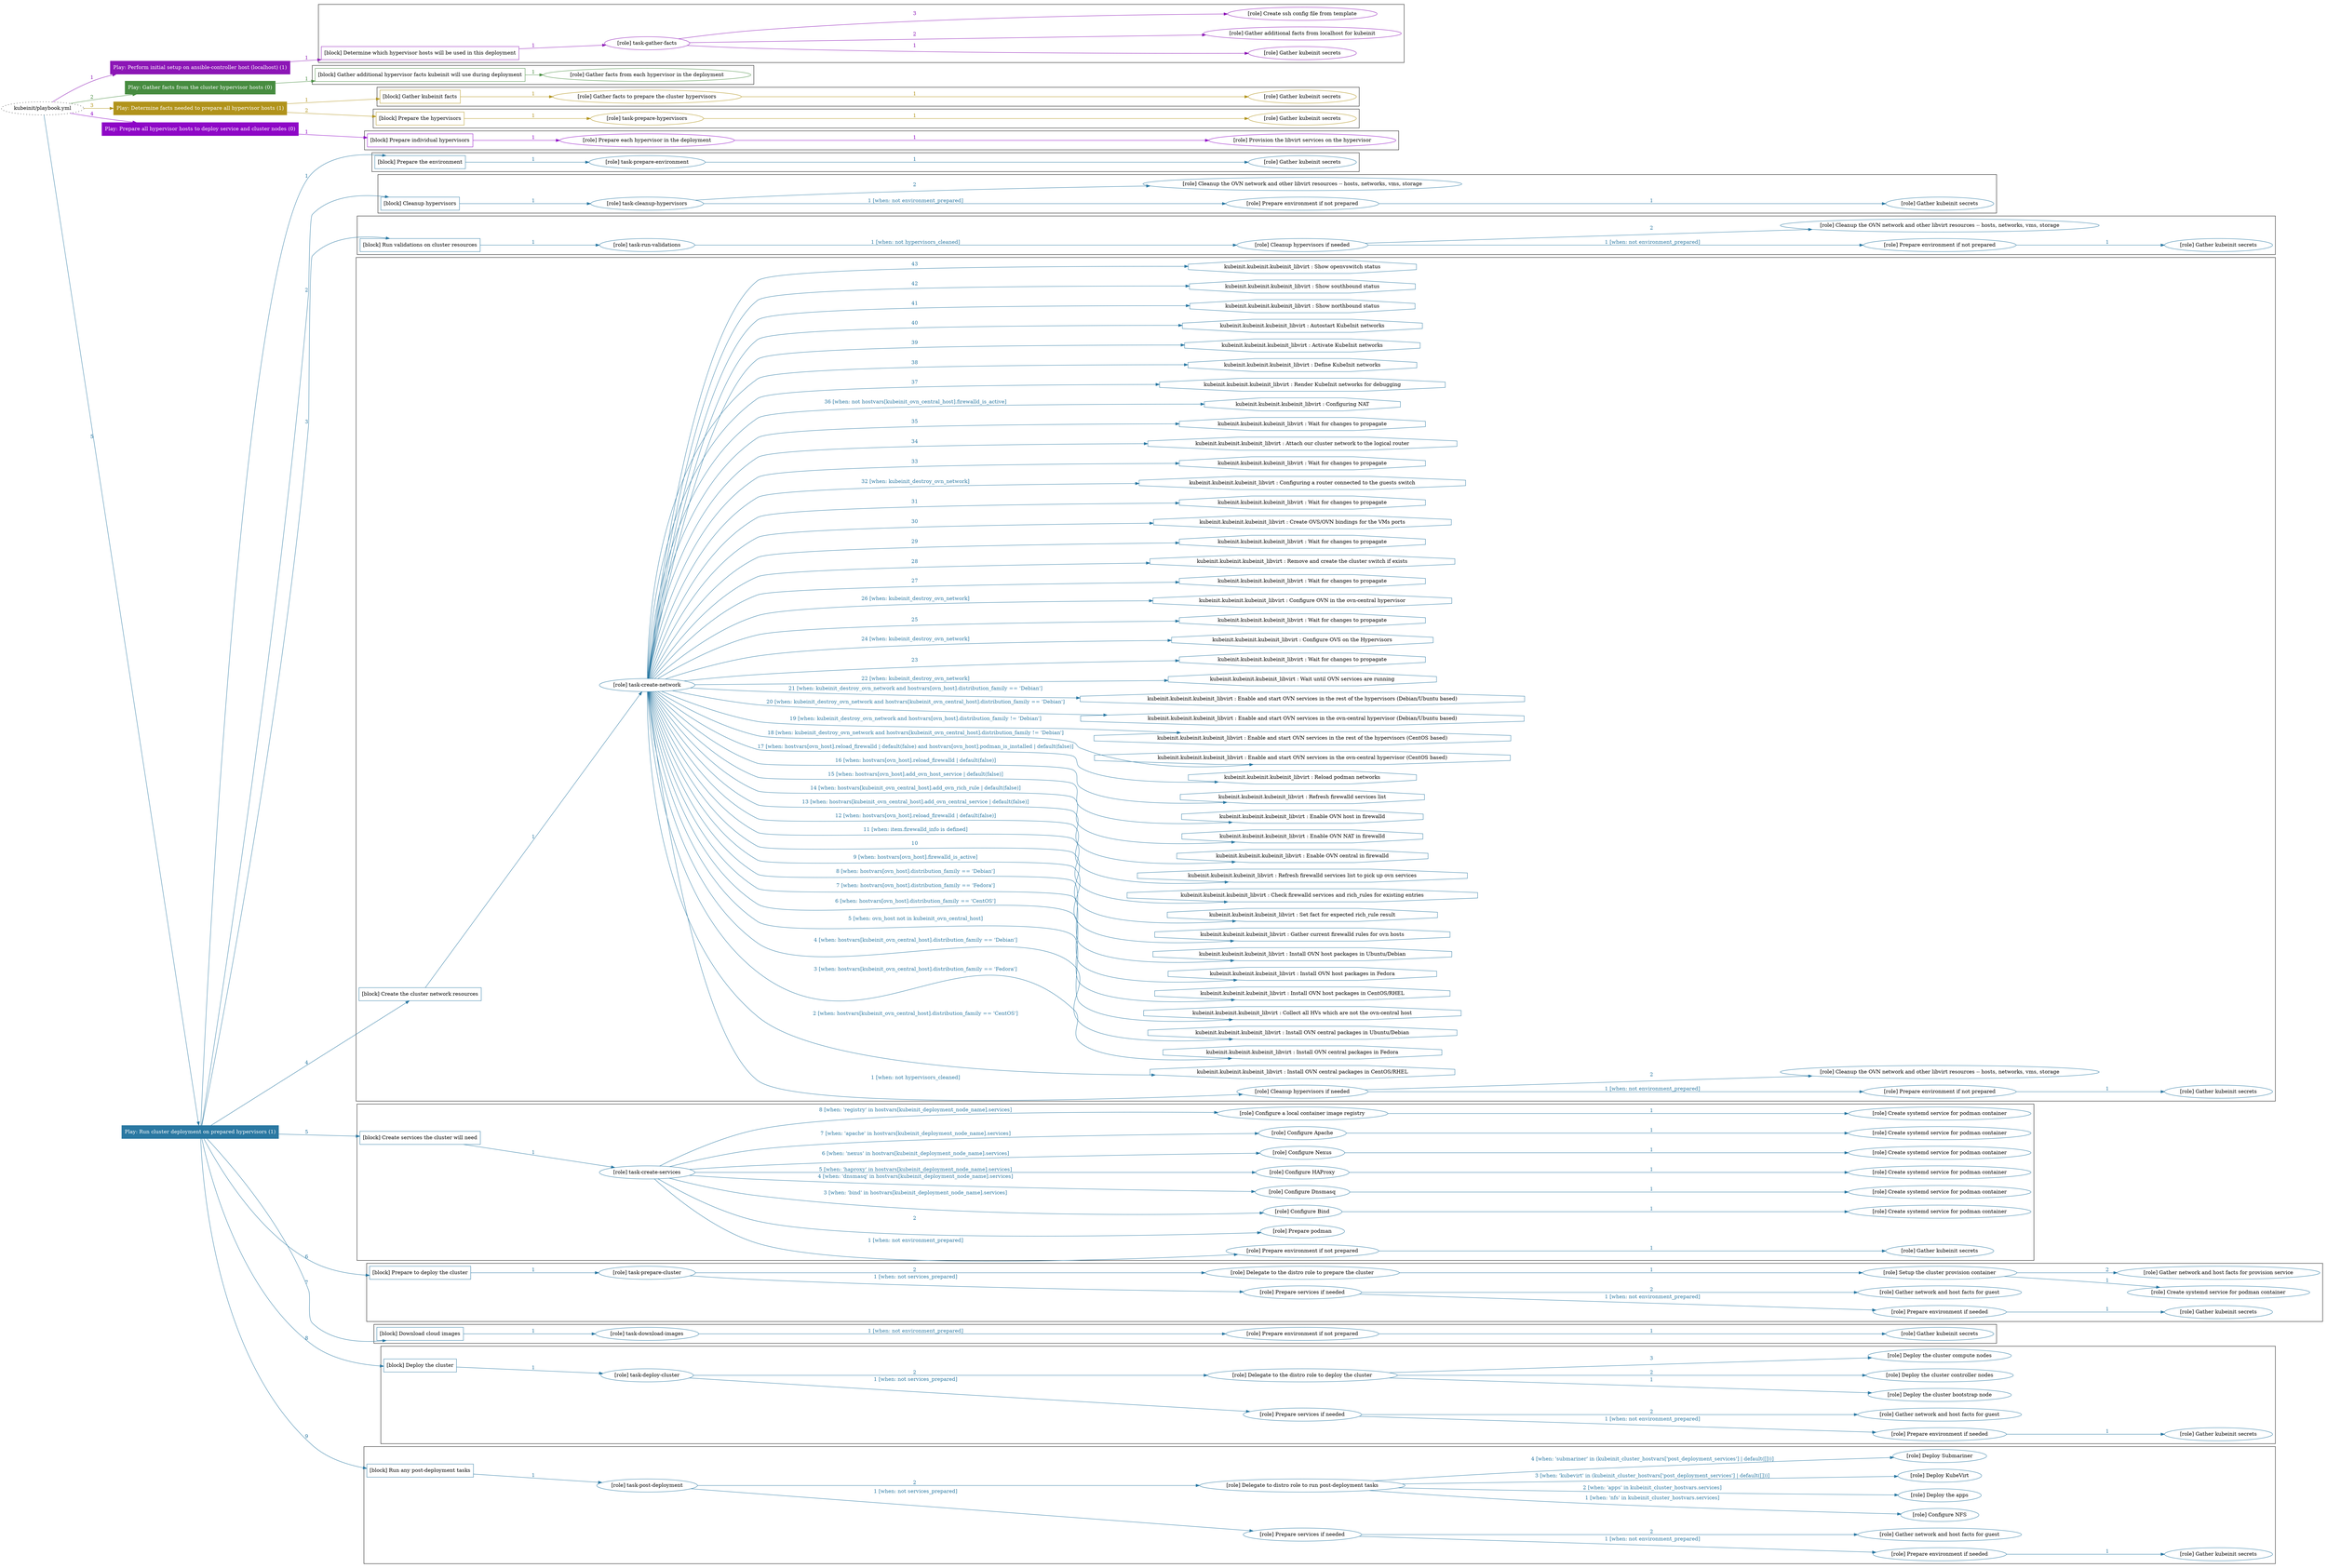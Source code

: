 digraph {
	graph [concentrate=true ordering=in rankdir=LR ratio=fill]
	edge [esep=5 sep=10]
	"kubeinit/playbook.yml" [URL="/home/runner/work/kubeinit/kubeinit/kubeinit/playbook.yml" id=playbook_bdbb6bb0 style=dotted]
	"kubeinit/playbook.yml" -> play_d1b5501d [label="1 " color="#8c16b6" fontcolor="#8c16b6" id=edge_a14fb796 labeltooltip="1 " tooltip="1 "]
	subgraph "Play: Perform initial setup on ansible-controller host (localhost) (1)" {
		play_d1b5501d [label="Play: Perform initial setup on ansible-controller host (localhost) (1)" URL="/home/runner/work/kubeinit/kubeinit/kubeinit/playbook.yml" color="#8c16b6" fontcolor="#ffffff" id=play_d1b5501d shape=box style=filled tooltip=localhost]
		play_d1b5501d -> block_55e3d047 [label=1 color="#8c16b6" fontcolor="#8c16b6" id=edge_7c1fdcc5 labeltooltip=1 tooltip=1]
		subgraph cluster_block_55e3d047 {
			block_55e3d047 [label="[block] Determine which hypervisor hosts will be used in this deployment" URL="/home/runner/work/kubeinit/kubeinit/kubeinit/playbook.yml" color="#8c16b6" id=block_55e3d047 labeltooltip="Determine which hypervisor hosts will be used in this deployment" shape=box tooltip="Determine which hypervisor hosts will be used in this deployment"]
			block_55e3d047 -> role_85989bb7 [label="1 " color="#8c16b6" fontcolor="#8c16b6" id=edge_71442390 labeltooltip="1 " tooltip="1 "]
			subgraph "task-gather-facts" {
				role_85989bb7 [label="[role] task-gather-facts" URL="/home/runner/work/kubeinit/kubeinit/kubeinit/playbook.yml" color="#8c16b6" id=role_85989bb7 tooltip="task-gather-facts"]
				role_85989bb7 -> role_4407a84b [label="1 " color="#8c16b6" fontcolor="#8c16b6" id=edge_fc6f6bea labeltooltip="1 " tooltip="1 "]
				subgraph "Gather kubeinit secrets" {
					role_4407a84b [label="[role] Gather kubeinit secrets" URL="/home/runner/.ansible/collections/ansible_collections/kubeinit/kubeinit/roles/kubeinit_prepare/tasks/build_hypervisors_group.yml" color="#8c16b6" id=role_4407a84b tooltip="Gather kubeinit secrets"]
				}
				role_85989bb7 -> role_ca8f3c97 [label="2 " color="#8c16b6" fontcolor="#8c16b6" id=edge_e1201a77 labeltooltip="2 " tooltip="2 "]
				subgraph "Gather additional facts from localhost for kubeinit" {
					role_ca8f3c97 [label="[role] Gather additional facts from localhost for kubeinit" URL="/home/runner/.ansible/collections/ansible_collections/kubeinit/kubeinit/roles/kubeinit_prepare/tasks/build_hypervisors_group.yml" color="#8c16b6" id=role_ca8f3c97 tooltip="Gather additional facts from localhost for kubeinit"]
				}
				role_85989bb7 -> role_730a1db8 [label="3 " color="#8c16b6" fontcolor="#8c16b6" id=edge_09a251f0 labeltooltip="3 " tooltip="3 "]
				subgraph "Create ssh config file from template" {
					role_730a1db8 [label="[role] Create ssh config file from template" URL="/home/runner/.ansible/collections/ansible_collections/kubeinit/kubeinit/roles/kubeinit_prepare/tasks/build_hypervisors_group.yml" color="#8c16b6" id=role_730a1db8 tooltip="Create ssh config file from template"]
				}
			}
		}
	}
	"kubeinit/playbook.yml" -> play_c9e49641 [label="2 " color="#478c40" fontcolor="#478c40" id=edge_d884e406 labeltooltip="2 " tooltip="2 "]
	subgraph "Play: Gather facts from the cluster hypervisor hosts (0)" {
		play_c9e49641 [label="Play: Gather facts from the cluster hypervisor hosts (0)" URL="/home/runner/work/kubeinit/kubeinit/kubeinit/playbook.yml" color="#478c40" fontcolor="#ffffff" id=play_c9e49641 shape=box style=filled tooltip="Play: Gather facts from the cluster hypervisor hosts (0)"]
		play_c9e49641 -> block_54b83f36 [label=1 color="#478c40" fontcolor="#478c40" id=edge_441e40b8 labeltooltip=1 tooltip=1]
		subgraph cluster_block_54b83f36 {
			block_54b83f36 [label="[block] Gather additional hypervisor facts kubeinit will use during deployment" URL="/home/runner/work/kubeinit/kubeinit/kubeinit/playbook.yml" color="#478c40" id=block_54b83f36 labeltooltip="Gather additional hypervisor facts kubeinit will use during deployment" shape=box tooltip="Gather additional hypervisor facts kubeinit will use during deployment"]
			block_54b83f36 -> role_91b1b854 [label="1 " color="#478c40" fontcolor="#478c40" id=edge_394c0793 labeltooltip="1 " tooltip="1 "]
			subgraph "Gather facts from each hypervisor in the deployment" {
				role_91b1b854 [label="[role] Gather facts from each hypervisor in the deployment" URL="/home/runner/work/kubeinit/kubeinit/kubeinit/playbook.yml" color="#478c40" id=role_91b1b854 tooltip="Gather facts from each hypervisor in the deployment"]
			}
		}
	}
	"kubeinit/playbook.yml" -> play_130466ec [label="3 " color="#b1931b" fontcolor="#b1931b" id=edge_00bad1a4 labeltooltip="3 " tooltip="3 "]
	subgraph "Play: Determine facts needed to prepare all hypervisor hosts (1)" {
		play_130466ec [label="Play: Determine facts needed to prepare all hypervisor hosts (1)" URL="/home/runner/work/kubeinit/kubeinit/kubeinit/playbook.yml" color="#b1931b" fontcolor="#ffffff" id=play_130466ec shape=box style=filled tooltip=localhost]
		play_130466ec -> block_cbf8980c [label=1 color="#b1931b" fontcolor="#b1931b" id=edge_7fcaf97e labeltooltip=1 tooltip=1]
		subgraph cluster_block_cbf8980c {
			block_cbf8980c [label="[block] Gather kubeinit facts" URL="/home/runner/work/kubeinit/kubeinit/kubeinit/playbook.yml" color="#b1931b" id=block_cbf8980c labeltooltip="Gather kubeinit facts" shape=box tooltip="Gather kubeinit facts"]
			block_cbf8980c -> role_b8c06586 [label="1 " color="#b1931b" fontcolor="#b1931b" id=edge_8567c8eb labeltooltip="1 " tooltip="1 "]
			subgraph "Gather facts to prepare the cluster hypervisors" {
				role_b8c06586 [label="[role] Gather facts to prepare the cluster hypervisors" URL="/home/runner/work/kubeinit/kubeinit/kubeinit/playbook.yml" color="#b1931b" id=role_b8c06586 tooltip="Gather facts to prepare the cluster hypervisors"]
				role_b8c06586 -> role_ea736176 [label="1 " color="#b1931b" fontcolor="#b1931b" id=edge_30eaef63 labeltooltip="1 " tooltip="1 "]
				subgraph "Gather kubeinit secrets" {
					role_ea736176 [label="[role] Gather kubeinit secrets" URL="/home/runner/.ansible/collections/ansible_collections/kubeinit/kubeinit/roles/kubeinit_prepare/tasks/gather_kubeinit_facts.yml" color="#b1931b" id=role_ea736176 tooltip="Gather kubeinit secrets"]
				}
			}
		}
		play_130466ec -> block_f8e4e9b2 [label=2 color="#b1931b" fontcolor="#b1931b" id=edge_945a9c1a labeltooltip=2 tooltip=2]
		subgraph cluster_block_f8e4e9b2 {
			block_f8e4e9b2 [label="[block] Prepare the hypervisors" URL="/home/runner/work/kubeinit/kubeinit/kubeinit/playbook.yml" color="#b1931b" id=block_f8e4e9b2 labeltooltip="Prepare the hypervisors" shape=box tooltip="Prepare the hypervisors"]
			block_f8e4e9b2 -> role_05e9385b [label="1 " color="#b1931b" fontcolor="#b1931b" id=edge_94901374 labeltooltip="1 " tooltip="1 "]
			subgraph "task-prepare-hypervisors" {
				role_05e9385b [label="[role] task-prepare-hypervisors" URL="/home/runner/work/kubeinit/kubeinit/kubeinit/playbook.yml" color="#b1931b" id=role_05e9385b tooltip="task-prepare-hypervisors"]
				role_05e9385b -> role_09ce6f9a [label="1 " color="#b1931b" fontcolor="#b1931b" id=edge_b621f9e1 labeltooltip="1 " tooltip="1 "]
				subgraph "Gather kubeinit secrets" {
					role_09ce6f9a [label="[role] Gather kubeinit secrets" URL="/home/runner/.ansible/collections/ansible_collections/kubeinit/kubeinit/roles/kubeinit_prepare/tasks/gather_kubeinit_facts.yml" color="#b1931b" id=role_09ce6f9a tooltip="Gather kubeinit secrets"]
				}
			}
		}
	}
	"kubeinit/playbook.yml" -> play_52b0805a [label="4 " color="#8e06c6" fontcolor="#8e06c6" id=edge_c73a9a4e labeltooltip="4 " tooltip="4 "]
	subgraph "Play: Prepare all hypervisor hosts to deploy service and cluster nodes (0)" {
		play_52b0805a [label="Play: Prepare all hypervisor hosts to deploy service and cluster nodes (0)" URL="/home/runner/work/kubeinit/kubeinit/kubeinit/playbook.yml" color="#8e06c6" fontcolor="#ffffff" id=play_52b0805a shape=box style=filled tooltip="Play: Prepare all hypervisor hosts to deploy service and cluster nodes (0)"]
		play_52b0805a -> block_7bbfb2dd [label=1 color="#8e06c6" fontcolor="#8e06c6" id=edge_bb950711 labeltooltip=1 tooltip=1]
		subgraph cluster_block_7bbfb2dd {
			block_7bbfb2dd [label="[block] Prepare individual hypervisors" URL="/home/runner/work/kubeinit/kubeinit/kubeinit/playbook.yml" color="#8e06c6" id=block_7bbfb2dd labeltooltip="Prepare individual hypervisors" shape=box tooltip="Prepare individual hypervisors"]
			block_7bbfb2dd -> role_068e3142 [label="1 " color="#8e06c6" fontcolor="#8e06c6" id=edge_e7540228 labeltooltip="1 " tooltip="1 "]
			subgraph "Prepare each hypervisor in the deployment" {
				role_068e3142 [label="[role] Prepare each hypervisor in the deployment" URL="/home/runner/work/kubeinit/kubeinit/kubeinit/playbook.yml" color="#8e06c6" id=role_068e3142 tooltip="Prepare each hypervisor in the deployment"]
				role_068e3142 -> role_7a1fc5ba [label="1 " color="#8e06c6" fontcolor="#8e06c6" id=edge_dd3be334 labeltooltip="1 " tooltip="1 "]
				subgraph "Provision the libvirt services on the hypervisor" {
					role_7a1fc5ba [label="[role] Provision the libvirt services on the hypervisor" URL="/home/runner/.ansible/collections/ansible_collections/kubeinit/kubeinit/roles/kubeinit_prepare/tasks/prepare_hypervisor.yml" color="#8e06c6" id=role_7a1fc5ba tooltip="Provision the libvirt services on the hypervisor"]
				}
			}
		}
	}
	"kubeinit/playbook.yml" -> play_4530d188 [label="5 " color="#2a78a2" fontcolor="#2a78a2" id=edge_5e6f4a32 labeltooltip="5 " tooltip="5 "]
	subgraph "Play: Run cluster deployment on prepared hypervisors (1)" {
		play_4530d188 [label="Play: Run cluster deployment on prepared hypervisors (1)" URL="/home/runner/work/kubeinit/kubeinit/kubeinit/playbook.yml" color="#2a78a2" fontcolor="#ffffff" id=play_4530d188 shape=box style=filled tooltip=localhost]
		play_4530d188 -> block_1d87852d [label=1 color="#2a78a2" fontcolor="#2a78a2" id=edge_d3f85ab9 labeltooltip=1 tooltip=1]
		subgraph cluster_block_1d87852d {
			block_1d87852d [label="[block] Prepare the environment" URL="/home/runner/work/kubeinit/kubeinit/kubeinit/playbook.yml" color="#2a78a2" id=block_1d87852d labeltooltip="Prepare the environment" shape=box tooltip="Prepare the environment"]
			block_1d87852d -> role_d7f1fa76 [label="1 " color="#2a78a2" fontcolor="#2a78a2" id=edge_1fa67b13 labeltooltip="1 " tooltip="1 "]
			subgraph "task-prepare-environment" {
				role_d7f1fa76 [label="[role] task-prepare-environment" URL="/home/runner/work/kubeinit/kubeinit/kubeinit/playbook.yml" color="#2a78a2" id=role_d7f1fa76 tooltip="task-prepare-environment"]
				role_d7f1fa76 -> role_ba7df94c [label="1 " color="#2a78a2" fontcolor="#2a78a2" id=edge_596b0ff5 labeltooltip="1 " tooltip="1 "]
				subgraph "Gather kubeinit secrets" {
					role_ba7df94c [label="[role] Gather kubeinit secrets" URL="/home/runner/.ansible/collections/ansible_collections/kubeinit/kubeinit/roles/kubeinit_prepare/tasks/gather_kubeinit_facts.yml" color="#2a78a2" id=role_ba7df94c tooltip="Gather kubeinit secrets"]
				}
			}
		}
		play_4530d188 -> block_c51871e3 [label=2 color="#2a78a2" fontcolor="#2a78a2" id=edge_beec193d labeltooltip=2 tooltip=2]
		subgraph cluster_block_c51871e3 {
			block_c51871e3 [label="[block] Cleanup hypervisors" URL="/home/runner/work/kubeinit/kubeinit/kubeinit/playbook.yml" color="#2a78a2" id=block_c51871e3 labeltooltip="Cleanup hypervisors" shape=box tooltip="Cleanup hypervisors"]
			block_c51871e3 -> role_d3fa8317 [label="1 " color="#2a78a2" fontcolor="#2a78a2" id=edge_3418602a labeltooltip="1 " tooltip="1 "]
			subgraph "task-cleanup-hypervisors" {
				role_d3fa8317 [label="[role] task-cleanup-hypervisors" URL="/home/runner/work/kubeinit/kubeinit/kubeinit/playbook.yml" color="#2a78a2" id=role_d3fa8317 tooltip="task-cleanup-hypervisors"]
				role_d3fa8317 -> role_6e355a84 [label="1 [when: not environment_prepared]" color="#2a78a2" fontcolor="#2a78a2" id=edge_c0f0e614 labeltooltip="1 [when: not environment_prepared]" tooltip="1 [when: not environment_prepared]"]
				subgraph "Prepare environment if not prepared" {
					role_6e355a84 [label="[role] Prepare environment if not prepared" URL="/home/runner/.ansible/collections/ansible_collections/kubeinit/kubeinit/roles/kubeinit_prepare/tasks/cleanup_hypervisors.yml" color="#2a78a2" id=role_6e355a84 tooltip="Prepare environment if not prepared"]
					role_6e355a84 -> role_307dd9bf [label="1 " color="#2a78a2" fontcolor="#2a78a2" id=edge_1c614a25 labeltooltip="1 " tooltip="1 "]
					subgraph "Gather kubeinit secrets" {
						role_307dd9bf [label="[role] Gather kubeinit secrets" URL="/home/runner/.ansible/collections/ansible_collections/kubeinit/kubeinit/roles/kubeinit_prepare/tasks/gather_kubeinit_facts.yml" color="#2a78a2" id=role_307dd9bf tooltip="Gather kubeinit secrets"]
					}
				}
				role_d3fa8317 -> role_639432e4 [label="2 " color="#2a78a2" fontcolor="#2a78a2" id=edge_5577f069 labeltooltip="2 " tooltip="2 "]
				subgraph "Cleanup the OVN network and other libvirt resources -- hosts, networks, vms, storage" {
					role_639432e4 [label="[role] Cleanup the OVN network and other libvirt resources -- hosts, networks, vms, storage" URL="/home/runner/.ansible/collections/ansible_collections/kubeinit/kubeinit/roles/kubeinit_prepare/tasks/cleanup_hypervisors.yml" color="#2a78a2" id=role_639432e4 tooltip="Cleanup the OVN network and other libvirt resources -- hosts, networks, vms, storage"]
				}
			}
		}
		play_4530d188 -> block_9ef6f759 [label=3 color="#2a78a2" fontcolor="#2a78a2" id=edge_6171bae1 labeltooltip=3 tooltip=3]
		subgraph cluster_block_9ef6f759 {
			block_9ef6f759 [label="[block] Run validations on cluster resources" URL="/home/runner/work/kubeinit/kubeinit/kubeinit/playbook.yml" color="#2a78a2" id=block_9ef6f759 labeltooltip="Run validations on cluster resources" shape=box tooltip="Run validations on cluster resources"]
			block_9ef6f759 -> role_9a5107f5 [label="1 " color="#2a78a2" fontcolor="#2a78a2" id=edge_66de23b4 labeltooltip="1 " tooltip="1 "]
			subgraph "task-run-validations" {
				role_9a5107f5 [label="[role] task-run-validations" URL="/home/runner/work/kubeinit/kubeinit/kubeinit/playbook.yml" color="#2a78a2" id=role_9a5107f5 tooltip="task-run-validations"]
				role_9a5107f5 -> role_a4d9211a [label="1 [when: not hypervisors_cleaned]" color="#2a78a2" fontcolor="#2a78a2" id=edge_f07a8e3c labeltooltip="1 [when: not hypervisors_cleaned]" tooltip="1 [when: not hypervisors_cleaned]"]
				subgraph "Cleanup hypervisors if needed" {
					role_a4d9211a [label="[role] Cleanup hypervisors if needed" URL="/home/runner/.ansible/collections/ansible_collections/kubeinit/kubeinit/roles/kubeinit_validations/tasks/main.yml" color="#2a78a2" id=role_a4d9211a tooltip="Cleanup hypervisors if needed"]
					role_a4d9211a -> role_4686ac0b [label="1 [when: not environment_prepared]" color="#2a78a2" fontcolor="#2a78a2" id=edge_a84080f9 labeltooltip="1 [when: not environment_prepared]" tooltip="1 [when: not environment_prepared]"]
					subgraph "Prepare environment if not prepared" {
						role_4686ac0b [label="[role] Prepare environment if not prepared" URL="/home/runner/.ansible/collections/ansible_collections/kubeinit/kubeinit/roles/kubeinit_prepare/tasks/cleanup_hypervisors.yml" color="#2a78a2" id=role_4686ac0b tooltip="Prepare environment if not prepared"]
						role_4686ac0b -> role_c608c2bb [label="1 " color="#2a78a2" fontcolor="#2a78a2" id=edge_d6d6d182 labeltooltip="1 " tooltip="1 "]
						subgraph "Gather kubeinit secrets" {
							role_c608c2bb [label="[role] Gather kubeinit secrets" URL="/home/runner/.ansible/collections/ansible_collections/kubeinit/kubeinit/roles/kubeinit_prepare/tasks/gather_kubeinit_facts.yml" color="#2a78a2" id=role_c608c2bb tooltip="Gather kubeinit secrets"]
						}
					}
					role_a4d9211a -> role_a80685b4 [label="2 " color="#2a78a2" fontcolor="#2a78a2" id=edge_9815fdba labeltooltip="2 " tooltip="2 "]
					subgraph "Cleanup the OVN network and other libvirt resources -- hosts, networks, vms, storage" {
						role_a80685b4 [label="[role] Cleanup the OVN network and other libvirt resources -- hosts, networks, vms, storage" URL="/home/runner/.ansible/collections/ansible_collections/kubeinit/kubeinit/roles/kubeinit_prepare/tasks/cleanup_hypervisors.yml" color="#2a78a2" id=role_a80685b4 tooltip="Cleanup the OVN network and other libvirt resources -- hosts, networks, vms, storage"]
					}
				}
			}
		}
		play_4530d188 -> block_f0213238 [label=4 color="#2a78a2" fontcolor="#2a78a2" id=edge_ba08bd9a labeltooltip=4 tooltip=4]
		subgraph cluster_block_f0213238 {
			block_f0213238 [label="[block] Create the cluster network resources" URL="/home/runner/work/kubeinit/kubeinit/kubeinit/playbook.yml" color="#2a78a2" id=block_f0213238 labeltooltip="Create the cluster network resources" shape=box tooltip="Create the cluster network resources"]
			block_f0213238 -> role_1a40c293 [label="1 " color="#2a78a2" fontcolor="#2a78a2" id=edge_312105ee labeltooltip="1 " tooltip="1 "]
			subgraph "task-create-network" {
				role_1a40c293 [label="[role] task-create-network" URL="/home/runner/work/kubeinit/kubeinit/kubeinit/playbook.yml" color="#2a78a2" id=role_1a40c293 tooltip="task-create-network"]
				role_1a40c293 -> role_50ce8a3f [label="1 [when: not hypervisors_cleaned]" color="#2a78a2" fontcolor="#2a78a2" id=edge_bec507a3 labeltooltip="1 [when: not hypervisors_cleaned]" tooltip="1 [when: not hypervisors_cleaned]"]
				subgraph "Cleanup hypervisors if needed" {
					role_50ce8a3f [label="[role] Cleanup hypervisors if needed" URL="/home/runner/.ansible/collections/ansible_collections/kubeinit/kubeinit/roles/kubeinit_libvirt/tasks/create_network.yml" color="#2a78a2" id=role_50ce8a3f tooltip="Cleanup hypervisors if needed"]
					role_50ce8a3f -> role_22aa56b6 [label="1 [when: not environment_prepared]" color="#2a78a2" fontcolor="#2a78a2" id=edge_d925b6ca labeltooltip="1 [when: not environment_prepared]" tooltip="1 [when: not environment_prepared]"]
					subgraph "Prepare environment if not prepared" {
						role_22aa56b6 [label="[role] Prepare environment if not prepared" URL="/home/runner/.ansible/collections/ansible_collections/kubeinit/kubeinit/roles/kubeinit_prepare/tasks/cleanup_hypervisors.yml" color="#2a78a2" id=role_22aa56b6 tooltip="Prepare environment if not prepared"]
						role_22aa56b6 -> role_e321e912 [label="1 " color="#2a78a2" fontcolor="#2a78a2" id=edge_7047aede labeltooltip="1 " tooltip="1 "]
						subgraph "Gather kubeinit secrets" {
							role_e321e912 [label="[role] Gather kubeinit secrets" URL="/home/runner/.ansible/collections/ansible_collections/kubeinit/kubeinit/roles/kubeinit_prepare/tasks/gather_kubeinit_facts.yml" color="#2a78a2" id=role_e321e912 tooltip="Gather kubeinit secrets"]
						}
					}
					role_50ce8a3f -> role_5cacfa66 [label="2 " color="#2a78a2" fontcolor="#2a78a2" id=edge_255402dd labeltooltip="2 " tooltip="2 "]
					subgraph "Cleanup the OVN network and other libvirt resources -- hosts, networks, vms, storage" {
						role_5cacfa66 [label="[role] Cleanup the OVN network and other libvirt resources -- hosts, networks, vms, storage" URL="/home/runner/.ansible/collections/ansible_collections/kubeinit/kubeinit/roles/kubeinit_prepare/tasks/cleanup_hypervisors.yml" color="#2a78a2" id=role_5cacfa66 tooltip="Cleanup the OVN network and other libvirt resources -- hosts, networks, vms, storage"]
					}
				}
				task_6c081309 [label="kubeinit.kubeinit.kubeinit_libvirt : Install OVN central packages in CentOS/RHEL" URL="/home/runner/.ansible/collections/ansible_collections/kubeinit/kubeinit/roles/kubeinit_libvirt/tasks/create_network.yml" color="#2a78a2" id=task_6c081309 shape=octagon tooltip="kubeinit.kubeinit.kubeinit_libvirt : Install OVN central packages in CentOS/RHEL"]
				role_1a40c293 -> task_6c081309 [label="2 [when: hostvars[kubeinit_ovn_central_host].distribution_family == 'CentOS']" color="#2a78a2" fontcolor="#2a78a2" id=edge_e151975e labeltooltip="2 [when: hostvars[kubeinit_ovn_central_host].distribution_family == 'CentOS']" tooltip="2 [when: hostvars[kubeinit_ovn_central_host].distribution_family == 'CentOS']"]
				task_805479f4 [label="kubeinit.kubeinit.kubeinit_libvirt : Install OVN central packages in Fedora" URL="/home/runner/.ansible/collections/ansible_collections/kubeinit/kubeinit/roles/kubeinit_libvirt/tasks/create_network.yml" color="#2a78a2" id=task_805479f4 shape=octagon tooltip="kubeinit.kubeinit.kubeinit_libvirt : Install OVN central packages in Fedora"]
				role_1a40c293 -> task_805479f4 [label="3 [when: hostvars[kubeinit_ovn_central_host].distribution_family == 'Fedora']" color="#2a78a2" fontcolor="#2a78a2" id=edge_13c6b555 labeltooltip="3 [when: hostvars[kubeinit_ovn_central_host].distribution_family == 'Fedora']" tooltip="3 [when: hostvars[kubeinit_ovn_central_host].distribution_family == 'Fedora']"]
				task_3c9e4a02 [label="kubeinit.kubeinit.kubeinit_libvirt : Install OVN central packages in Ubuntu/Debian" URL="/home/runner/.ansible/collections/ansible_collections/kubeinit/kubeinit/roles/kubeinit_libvirt/tasks/create_network.yml" color="#2a78a2" id=task_3c9e4a02 shape=octagon tooltip="kubeinit.kubeinit.kubeinit_libvirt : Install OVN central packages in Ubuntu/Debian"]
				role_1a40c293 -> task_3c9e4a02 [label="4 [when: hostvars[kubeinit_ovn_central_host].distribution_family == 'Debian']" color="#2a78a2" fontcolor="#2a78a2" id=edge_b86725cd labeltooltip="4 [when: hostvars[kubeinit_ovn_central_host].distribution_family == 'Debian']" tooltip="4 [when: hostvars[kubeinit_ovn_central_host].distribution_family == 'Debian']"]
				task_379788ac [label="kubeinit.kubeinit.kubeinit_libvirt : Collect all HVs which are not the ovn-central host" URL="/home/runner/.ansible/collections/ansible_collections/kubeinit/kubeinit/roles/kubeinit_libvirt/tasks/create_network.yml" color="#2a78a2" id=task_379788ac shape=octagon tooltip="kubeinit.kubeinit.kubeinit_libvirt : Collect all HVs which are not the ovn-central host"]
				role_1a40c293 -> task_379788ac [label="5 [when: ovn_host not in kubeinit_ovn_central_host]" color="#2a78a2" fontcolor="#2a78a2" id=edge_c0685e99 labeltooltip="5 [when: ovn_host not in kubeinit_ovn_central_host]" tooltip="5 [when: ovn_host not in kubeinit_ovn_central_host]"]
				task_e6ed7c32 [label="kubeinit.kubeinit.kubeinit_libvirt : Install OVN host packages in CentOS/RHEL" URL="/home/runner/.ansible/collections/ansible_collections/kubeinit/kubeinit/roles/kubeinit_libvirt/tasks/create_network.yml" color="#2a78a2" id=task_e6ed7c32 shape=octagon tooltip="kubeinit.kubeinit.kubeinit_libvirt : Install OVN host packages in CentOS/RHEL"]
				role_1a40c293 -> task_e6ed7c32 [label="6 [when: hostvars[ovn_host].distribution_family == 'CentOS']" color="#2a78a2" fontcolor="#2a78a2" id=edge_4d1b0259 labeltooltip="6 [when: hostvars[ovn_host].distribution_family == 'CentOS']" tooltip="6 [when: hostvars[ovn_host].distribution_family == 'CentOS']"]
				task_cfe108f5 [label="kubeinit.kubeinit.kubeinit_libvirt : Install OVN host packages in Fedora" URL="/home/runner/.ansible/collections/ansible_collections/kubeinit/kubeinit/roles/kubeinit_libvirt/tasks/create_network.yml" color="#2a78a2" id=task_cfe108f5 shape=octagon tooltip="kubeinit.kubeinit.kubeinit_libvirt : Install OVN host packages in Fedora"]
				role_1a40c293 -> task_cfe108f5 [label="7 [when: hostvars[ovn_host].distribution_family == 'Fedora']" color="#2a78a2" fontcolor="#2a78a2" id=edge_49dfe166 labeltooltip="7 [when: hostvars[ovn_host].distribution_family == 'Fedora']" tooltip="7 [when: hostvars[ovn_host].distribution_family == 'Fedora']"]
				task_402a4a7e [label="kubeinit.kubeinit.kubeinit_libvirt : Install OVN host packages in Ubuntu/Debian" URL="/home/runner/.ansible/collections/ansible_collections/kubeinit/kubeinit/roles/kubeinit_libvirt/tasks/create_network.yml" color="#2a78a2" id=task_402a4a7e shape=octagon tooltip="kubeinit.kubeinit.kubeinit_libvirt : Install OVN host packages in Ubuntu/Debian"]
				role_1a40c293 -> task_402a4a7e [label="8 [when: hostvars[ovn_host].distribution_family == 'Debian']" color="#2a78a2" fontcolor="#2a78a2" id=edge_2875fecf labeltooltip="8 [when: hostvars[ovn_host].distribution_family == 'Debian']" tooltip="8 [when: hostvars[ovn_host].distribution_family == 'Debian']"]
				task_48c87ecf [label="kubeinit.kubeinit.kubeinit_libvirt : Gather current firewalld rules for ovn hosts" URL="/home/runner/.ansible/collections/ansible_collections/kubeinit/kubeinit/roles/kubeinit_libvirt/tasks/create_network.yml" color="#2a78a2" id=task_48c87ecf shape=octagon tooltip="kubeinit.kubeinit.kubeinit_libvirt : Gather current firewalld rules for ovn hosts"]
				role_1a40c293 -> task_48c87ecf [label="9 [when: hostvars[ovn_host].firewalld_is_active]" color="#2a78a2" fontcolor="#2a78a2" id=edge_5bb4e514 labeltooltip="9 [when: hostvars[ovn_host].firewalld_is_active]" tooltip="9 [when: hostvars[ovn_host].firewalld_is_active]"]
				task_8564a366 [label="kubeinit.kubeinit.kubeinit_libvirt : Set fact for expected rich_rule result" URL="/home/runner/.ansible/collections/ansible_collections/kubeinit/kubeinit/roles/kubeinit_libvirt/tasks/create_network.yml" color="#2a78a2" id=task_8564a366 shape=octagon tooltip="kubeinit.kubeinit.kubeinit_libvirt : Set fact for expected rich_rule result"]
				role_1a40c293 -> task_8564a366 [label="10 " color="#2a78a2" fontcolor="#2a78a2" id=edge_f331858d labeltooltip="10 " tooltip="10 "]
				task_5a5bcaf7 [label="kubeinit.kubeinit.kubeinit_libvirt : Check firewalld services and rich_rules for existing entries" URL="/home/runner/.ansible/collections/ansible_collections/kubeinit/kubeinit/roles/kubeinit_libvirt/tasks/create_network.yml" color="#2a78a2" id=task_5a5bcaf7 shape=octagon tooltip="kubeinit.kubeinit.kubeinit_libvirt : Check firewalld services and rich_rules for existing entries"]
				role_1a40c293 -> task_5a5bcaf7 [label="11 [when: item.firewalld_info is defined]" color="#2a78a2" fontcolor="#2a78a2" id=edge_58192fe5 labeltooltip="11 [when: item.firewalld_info is defined]" tooltip="11 [when: item.firewalld_info is defined]"]
				task_cc91560a [label="kubeinit.kubeinit.kubeinit_libvirt : Refresh firewalld services list to pick up ovn services" URL="/home/runner/.ansible/collections/ansible_collections/kubeinit/kubeinit/roles/kubeinit_libvirt/tasks/create_network.yml" color="#2a78a2" id=task_cc91560a shape=octagon tooltip="kubeinit.kubeinit.kubeinit_libvirt : Refresh firewalld services list to pick up ovn services"]
				role_1a40c293 -> task_cc91560a [label="12 [when: hostvars[ovn_host].reload_firewalld | default(false)]" color="#2a78a2" fontcolor="#2a78a2" id=edge_c34e8d1a labeltooltip="12 [when: hostvars[ovn_host].reload_firewalld | default(false)]" tooltip="12 [when: hostvars[ovn_host].reload_firewalld | default(false)]"]
				task_78bd1027 [label="kubeinit.kubeinit.kubeinit_libvirt : Enable OVN central in firewalld" URL="/home/runner/.ansible/collections/ansible_collections/kubeinit/kubeinit/roles/kubeinit_libvirt/tasks/create_network.yml" color="#2a78a2" id=task_78bd1027 shape=octagon tooltip="kubeinit.kubeinit.kubeinit_libvirt : Enable OVN central in firewalld"]
				role_1a40c293 -> task_78bd1027 [label="13 [when: hostvars[kubeinit_ovn_central_host].add_ovn_central_service | default(false)]" color="#2a78a2" fontcolor="#2a78a2" id=edge_fe6e2593 labeltooltip="13 [when: hostvars[kubeinit_ovn_central_host].add_ovn_central_service | default(false)]" tooltip="13 [when: hostvars[kubeinit_ovn_central_host].add_ovn_central_service | default(false)]"]
				task_93fea170 [label="kubeinit.kubeinit.kubeinit_libvirt : Enable OVN NAT in firewalld" URL="/home/runner/.ansible/collections/ansible_collections/kubeinit/kubeinit/roles/kubeinit_libvirt/tasks/create_network.yml" color="#2a78a2" id=task_93fea170 shape=octagon tooltip="kubeinit.kubeinit.kubeinit_libvirt : Enable OVN NAT in firewalld"]
				role_1a40c293 -> task_93fea170 [label="14 [when: hostvars[kubeinit_ovn_central_host].add_ovn_rich_rule | default(false)]" color="#2a78a2" fontcolor="#2a78a2" id=edge_b9e1cc2b labeltooltip="14 [when: hostvars[kubeinit_ovn_central_host].add_ovn_rich_rule | default(false)]" tooltip="14 [when: hostvars[kubeinit_ovn_central_host].add_ovn_rich_rule | default(false)]"]
				task_98b35c8d [label="kubeinit.kubeinit.kubeinit_libvirt : Enable OVN host in firewalld" URL="/home/runner/.ansible/collections/ansible_collections/kubeinit/kubeinit/roles/kubeinit_libvirt/tasks/create_network.yml" color="#2a78a2" id=task_98b35c8d shape=octagon tooltip="kubeinit.kubeinit.kubeinit_libvirt : Enable OVN host in firewalld"]
				role_1a40c293 -> task_98b35c8d [label="15 [when: hostvars[ovn_host].add_ovn_host_service | default(false)]" color="#2a78a2" fontcolor="#2a78a2" id=edge_64e2ec5e labeltooltip="15 [when: hostvars[ovn_host].add_ovn_host_service | default(false)]" tooltip="15 [when: hostvars[ovn_host].add_ovn_host_service | default(false)]"]
				task_c5c51653 [label="kubeinit.kubeinit.kubeinit_libvirt : Refresh firewalld services list" URL="/home/runner/.ansible/collections/ansible_collections/kubeinit/kubeinit/roles/kubeinit_libvirt/tasks/create_network.yml" color="#2a78a2" id=task_c5c51653 shape=octagon tooltip="kubeinit.kubeinit.kubeinit_libvirt : Refresh firewalld services list"]
				role_1a40c293 -> task_c5c51653 [label="16 [when: hostvars[ovn_host].reload_firewalld | default(false)]" color="#2a78a2" fontcolor="#2a78a2" id=edge_a5fcabd9 labeltooltip="16 [when: hostvars[ovn_host].reload_firewalld | default(false)]" tooltip="16 [when: hostvars[ovn_host].reload_firewalld | default(false)]"]
				task_f176cfd9 [label="kubeinit.kubeinit.kubeinit_libvirt : Reload podman networks" URL="/home/runner/.ansible/collections/ansible_collections/kubeinit/kubeinit/roles/kubeinit_libvirt/tasks/create_network.yml" color="#2a78a2" id=task_f176cfd9 shape=octagon tooltip="kubeinit.kubeinit.kubeinit_libvirt : Reload podman networks"]
				role_1a40c293 -> task_f176cfd9 [label="17 [when: hostvars[ovn_host].reload_firewalld | default(false) and hostvars[ovn_host].podman_is_installed | default(false)]" color="#2a78a2" fontcolor="#2a78a2" id=edge_e9de07ed labeltooltip="17 [when: hostvars[ovn_host].reload_firewalld | default(false) and hostvars[ovn_host].podman_is_installed | default(false)]" tooltip="17 [when: hostvars[ovn_host].reload_firewalld | default(false) and hostvars[ovn_host].podman_is_installed | default(false)]"]
				task_14adb4f9 [label="kubeinit.kubeinit.kubeinit_libvirt : Enable and start OVN services in the ovn-central hypervisor (CentOS based)" URL="/home/runner/.ansible/collections/ansible_collections/kubeinit/kubeinit/roles/kubeinit_libvirt/tasks/create_network.yml" color="#2a78a2" id=task_14adb4f9 shape=octagon tooltip="kubeinit.kubeinit.kubeinit_libvirt : Enable and start OVN services in the ovn-central hypervisor (CentOS based)"]
				role_1a40c293 -> task_14adb4f9 [label="18 [when: kubeinit_destroy_ovn_network and hostvars[kubeinit_ovn_central_host].distribution_family != 'Debian']" color="#2a78a2" fontcolor="#2a78a2" id=edge_3b8bad8a labeltooltip="18 [when: kubeinit_destroy_ovn_network and hostvars[kubeinit_ovn_central_host].distribution_family != 'Debian']" tooltip="18 [when: kubeinit_destroy_ovn_network and hostvars[kubeinit_ovn_central_host].distribution_family != 'Debian']"]
				task_59771fe1 [label="kubeinit.kubeinit.kubeinit_libvirt : Enable and start OVN services in the rest of the hypervisors (CentOS based)" URL="/home/runner/.ansible/collections/ansible_collections/kubeinit/kubeinit/roles/kubeinit_libvirt/tasks/create_network.yml" color="#2a78a2" id=task_59771fe1 shape=octagon tooltip="kubeinit.kubeinit.kubeinit_libvirt : Enable and start OVN services in the rest of the hypervisors (CentOS based)"]
				role_1a40c293 -> task_59771fe1 [label="19 [when: kubeinit_destroy_ovn_network and hostvars[ovn_host].distribution_family != 'Debian']" color="#2a78a2" fontcolor="#2a78a2" id=edge_c75e0839 labeltooltip="19 [when: kubeinit_destroy_ovn_network and hostvars[ovn_host].distribution_family != 'Debian']" tooltip="19 [when: kubeinit_destroy_ovn_network and hostvars[ovn_host].distribution_family != 'Debian']"]
				task_5cf59813 [label="kubeinit.kubeinit.kubeinit_libvirt : Enable and start OVN services in the ovn-central hypervisor (Debian/Ubuntu based)" URL="/home/runner/.ansible/collections/ansible_collections/kubeinit/kubeinit/roles/kubeinit_libvirt/tasks/create_network.yml" color="#2a78a2" id=task_5cf59813 shape=octagon tooltip="kubeinit.kubeinit.kubeinit_libvirt : Enable and start OVN services in the ovn-central hypervisor (Debian/Ubuntu based)"]
				role_1a40c293 -> task_5cf59813 [label="20 [when: kubeinit_destroy_ovn_network and hostvars[kubeinit_ovn_central_host].distribution_family == 'Debian']" color="#2a78a2" fontcolor="#2a78a2" id=edge_818f3b34 labeltooltip="20 [when: kubeinit_destroy_ovn_network and hostvars[kubeinit_ovn_central_host].distribution_family == 'Debian']" tooltip="20 [when: kubeinit_destroy_ovn_network and hostvars[kubeinit_ovn_central_host].distribution_family == 'Debian']"]
				task_b79a7ac9 [label="kubeinit.kubeinit.kubeinit_libvirt : Enable and start OVN services in the rest of the hypervisors (Debian/Ubuntu based)" URL="/home/runner/.ansible/collections/ansible_collections/kubeinit/kubeinit/roles/kubeinit_libvirt/tasks/create_network.yml" color="#2a78a2" id=task_b79a7ac9 shape=octagon tooltip="kubeinit.kubeinit.kubeinit_libvirt : Enable and start OVN services in the rest of the hypervisors (Debian/Ubuntu based)"]
				role_1a40c293 -> task_b79a7ac9 [label="21 [when: kubeinit_destroy_ovn_network and hostvars[ovn_host].distribution_family == 'Debian']" color="#2a78a2" fontcolor="#2a78a2" id=edge_4e59bf28 labeltooltip="21 [when: kubeinit_destroy_ovn_network and hostvars[ovn_host].distribution_family == 'Debian']" tooltip="21 [when: kubeinit_destroy_ovn_network and hostvars[ovn_host].distribution_family == 'Debian']"]
				task_d2b745e3 [label="kubeinit.kubeinit.kubeinit_libvirt : Wait until OVN services are running" URL="/home/runner/.ansible/collections/ansible_collections/kubeinit/kubeinit/roles/kubeinit_libvirt/tasks/create_network.yml" color="#2a78a2" id=task_d2b745e3 shape=octagon tooltip="kubeinit.kubeinit.kubeinit_libvirt : Wait until OVN services are running"]
				role_1a40c293 -> task_d2b745e3 [label="22 [when: kubeinit_destroy_ovn_network]" color="#2a78a2" fontcolor="#2a78a2" id=edge_3366df19 labeltooltip="22 [when: kubeinit_destroy_ovn_network]" tooltip="22 [when: kubeinit_destroy_ovn_network]"]
				task_21c54da2 [label="kubeinit.kubeinit.kubeinit_libvirt : Wait for changes to propagate" URL="/home/runner/.ansible/collections/ansible_collections/kubeinit/kubeinit/roles/kubeinit_libvirt/tasks/create_network.yml" color="#2a78a2" id=task_21c54da2 shape=octagon tooltip="kubeinit.kubeinit.kubeinit_libvirt : Wait for changes to propagate"]
				role_1a40c293 -> task_21c54da2 [label="23 " color="#2a78a2" fontcolor="#2a78a2" id=edge_03ad282d labeltooltip="23 " tooltip="23 "]
				task_6e91a049 [label="kubeinit.kubeinit.kubeinit_libvirt : Configure OVS on the Hypervisors" URL="/home/runner/.ansible/collections/ansible_collections/kubeinit/kubeinit/roles/kubeinit_libvirt/tasks/create_network.yml" color="#2a78a2" id=task_6e91a049 shape=octagon tooltip="kubeinit.kubeinit.kubeinit_libvirt : Configure OVS on the Hypervisors"]
				role_1a40c293 -> task_6e91a049 [label="24 [when: kubeinit_destroy_ovn_network]" color="#2a78a2" fontcolor="#2a78a2" id=edge_f25ed1f5 labeltooltip="24 [when: kubeinit_destroy_ovn_network]" tooltip="24 [when: kubeinit_destroy_ovn_network]"]
				task_a7a53663 [label="kubeinit.kubeinit.kubeinit_libvirt : Wait for changes to propagate" URL="/home/runner/.ansible/collections/ansible_collections/kubeinit/kubeinit/roles/kubeinit_libvirt/tasks/create_network.yml" color="#2a78a2" id=task_a7a53663 shape=octagon tooltip="kubeinit.kubeinit.kubeinit_libvirt : Wait for changes to propagate"]
				role_1a40c293 -> task_a7a53663 [label="25 " color="#2a78a2" fontcolor="#2a78a2" id=edge_9b45fea2 labeltooltip="25 " tooltip="25 "]
				task_d47f9fa4 [label="kubeinit.kubeinit.kubeinit_libvirt : Configure OVN in the ovn-central hypervisor" URL="/home/runner/.ansible/collections/ansible_collections/kubeinit/kubeinit/roles/kubeinit_libvirt/tasks/create_network.yml" color="#2a78a2" id=task_d47f9fa4 shape=octagon tooltip="kubeinit.kubeinit.kubeinit_libvirt : Configure OVN in the ovn-central hypervisor"]
				role_1a40c293 -> task_d47f9fa4 [label="26 [when: kubeinit_destroy_ovn_network]" color="#2a78a2" fontcolor="#2a78a2" id=edge_6b3bd763 labeltooltip="26 [when: kubeinit_destroy_ovn_network]" tooltip="26 [when: kubeinit_destroy_ovn_network]"]
				task_1bd423c9 [label="kubeinit.kubeinit.kubeinit_libvirt : Wait for changes to propagate" URL="/home/runner/.ansible/collections/ansible_collections/kubeinit/kubeinit/roles/kubeinit_libvirt/tasks/create_network.yml" color="#2a78a2" id=task_1bd423c9 shape=octagon tooltip="kubeinit.kubeinit.kubeinit_libvirt : Wait for changes to propagate"]
				role_1a40c293 -> task_1bd423c9 [label="27 " color="#2a78a2" fontcolor="#2a78a2" id=edge_1d60d2e8 labeltooltip="27 " tooltip="27 "]
				task_645c106c [label="kubeinit.kubeinit.kubeinit_libvirt : Remove and create the cluster switch if exists" URL="/home/runner/.ansible/collections/ansible_collections/kubeinit/kubeinit/roles/kubeinit_libvirt/tasks/create_network.yml" color="#2a78a2" id=task_645c106c shape=octagon tooltip="kubeinit.kubeinit.kubeinit_libvirt : Remove and create the cluster switch if exists"]
				role_1a40c293 -> task_645c106c [label="28 " color="#2a78a2" fontcolor="#2a78a2" id=edge_cc472b2e labeltooltip="28 " tooltip="28 "]
				task_2594a583 [label="kubeinit.kubeinit.kubeinit_libvirt : Wait for changes to propagate" URL="/home/runner/.ansible/collections/ansible_collections/kubeinit/kubeinit/roles/kubeinit_libvirt/tasks/create_network.yml" color="#2a78a2" id=task_2594a583 shape=octagon tooltip="kubeinit.kubeinit.kubeinit_libvirt : Wait for changes to propagate"]
				role_1a40c293 -> task_2594a583 [label="29 " color="#2a78a2" fontcolor="#2a78a2" id=edge_10273c66 labeltooltip="29 " tooltip="29 "]
				task_808ba636 [label="kubeinit.kubeinit.kubeinit_libvirt : Create OVS/OVN bindings for the VMs ports" URL="/home/runner/.ansible/collections/ansible_collections/kubeinit/kubeinit/roles/kubeinit_libvirt/tasks/create_network.yml" color="#2a78a2" id=task_808ba636 shape=octagon tooltip="kubeinit.kubeinit.kubeinit_libvirt : Create OVS/OVN bindings for the VMs ports"]
				role_1a40c293 -> task_808ba636 [label="30 " color="#2a78a2" fontcolor="#2a78a2" id=edge_c168e6fe labeltooltip="30 " tooltip="30 "]
				task_f522c7e0 [label="kubeinit.kubeinit.kubeinit_libvirt : Wait for changes to propagate" URL="/home/runner/.ansible/collections/ansible_collections/kubeinit/kubeinit/roles/kubeinit_libvirt/tasks/create_network.yml" color="#2a78a2" id=task_f522c7e0 shape=octagon tooltip="kubeinit.kubeinit.kubeinit_libvirt : Wait for changes to propagate"]
				role_1a40c293 -> task_f522c7e0 [label="31 " color="#2a78a2" fontcolor="#2a78a2" id=edge_377aa2f8 labeltooltip="31 " tooltip="31 "]
				task_425f1d83 [label="kubeinit.kubeinit.kubeinit_libvirt : Configuring a router connected to the guests switch" URL="/home/runner/.ansible/collections/ansible_collections/kubeinit/kubeinit/roles/kubeinit_libvirt/tasks/create_network.yml" color="#2a78a2" id=task_425f1d83 shape=octagon tooltip="kubeinit.kubeinit.kubeinit_libvirt : Configuring a router connected to the guests switch"]
				role_1a40c293 -> task_425f1d83 [label="32 [when: kubeinit_destroy_ovn_network]" color="#2a78a2" fontcolor="#2a78a2" id=edge_8e8bd518 labeltooltip="32 [when: kubeinit_destroy_ovn_network]" tooltip="32 [when: kubeinit_destroy_ovn_network]"]
				task_fc33820c [label="kubeinit.kubeinit.kubeinit_libvirt : Wait for changes to propagate" URL="/home/runner/.ansible/collections/ansible_collections/kubeinit/kubeinit/roles/kubeinit_libvirt/tasks/create_network.yml" color="#2a78a2" id=task_fc33820c shape=octagon tooltip="kubeinit.kubeinit.kubeinit_libvirt : Wait for changes to propagate"]
				role_1a40c293 -> task_fc33820c [label="33 " color="#2a78a2" fontcolor="#2a78a2" id=edge_1d7ab0f3 labeltooltip="33 " tooltip="33 "]
				task_eadfafc2 [label="kubeinit.kubeinit.kubeinit_libvirt : Attach our cluster network to the logical router" URL="/home/runner/.ansible/collections/ansible_collections/kubeinit/kubeinit/roles/kubeinit_libvirt/tasks/create_network.yml" color="#2a78a2" id=task_eadfafc2 shape=octagon tooltip="kubeinit.kubeinit.kubeinit_libvirt : Attach our cluster network to the logical router"]
				role_1a40c293 -> task_eadfafc2 [label="34 " color="#2a78a2" fontcolor="#2a78a2" id=edge_7c115e4c labeltooltip="34 " tooltip="34 "]
				task_292a7507 [label="kubeinit.kubeinit.kubeinit_libvirt : Wait for changes to propagate" URL="/home/runner/.ansible/collections/ansible_collections/kubeinit/kubeinit/roles/kubeinit_libvirt/tasks/create_network.yml" color="#2a78a2" id=task_292a7507 shape=octagon tooltip="kubeinit.kubeinit.kubeinit_libvirt : Wait for changes to propagate"]
				role_1a40c293 -> task_292a7507 [label="35 " color="#2a78a2" fontcolor="#2a78a2" id=edge_7a1f31ee labeltooltip="35 " tooltip="35 "]
				task_e8306bb1 [label="kubeinit.kubeinit.kubeinit_libvirt : Configuring NAT" URL="/home/runner/.ansible/collections/ansible_collections/kubeinit/kubeinit/roles/kubeinit_libvirt/tasks/create_network.yml" color="#2a78a2" id=task_e8306bb1 shape=octagon tooltip="kubeinit.kubeinit.kubeinit_libvirt : Configuring NAT"]
				role_1a40c293 -> task_e8306bb1 [label="36 [when: not hostvars[kubeinit_ovn_central_host].firewalld_is_active]" color="#2a78a2" fontcolor="#2a78a2" id=edge_aacd8c5f labeltooltip="36 [when: not hostvars[kubeinit_ovn_central_host].firewalld_is_active]" tooltip="36 [when: not hostvars[kubeinit_ovn_central_host].firewalld_is_active]"]
				task_29c30b6c [label="kubeinit.kubeinit.kubeinit_libvirt : Render KubeInit networks for debugging" URL="/home/runner/.ansible/collections/ansible_collections/kubeinit/kubeinit/roles/kubeinit_libvirt/tasks/create_network.yml" color="#2a78a2" id=task_29c30b6c shape=octagon tooltip="kubeinit.kubeinit.kubeinit_libvirt : Render KubeInit networks for debugging"]
				role_1a40c293 -> task_29c30b6c [label="37 " color="#2a78a2" fontcolor="#2a78a2" id=edge_c629cce7 labeltooltip="37 " tooltip="37 "]
				task_b66a61ec [label="kubeinit.kubeinit.kubeinit_libvirt : Define KubeInit networks" URL="/home/runner/.ansible/collections/ansible_collections/kubeinit/kubeinit/roles/kubeinit_libvirt/tasks/create_network.yml" color="#2a78a2" id=task_b66a61ec shape=octagon tooltip="kubeinit.kubeinit.kubeinit_libvirt : Define KubeInit networks"]
				role_1a40c293 -> task_b66a61ec [label="38 " color="#2a78a2" fontcolor="#2a78a2" id=edge_62b13506 labeltooltip="38 " tooltip="38 "]
				task_22cddd1b [label="kubeinit.kubeinit.kubeinit_libvirt : Activate KubeInit networks" URL="/home/runner/.ansible/collections/ansible_collections/kubeinit/kubeinit/roles/kubeinit_libvirt/tasks/create_network.yml" color="#2a78a2" id=task_22cddd1b shape=octagon tooltip="kubeinit.kubeinit.kubeinit_libvirt : Activate KubeInit networks"]
				role_1a40c293 -> task_22cddd1b [label="39 " color="#2a78a2" fontcolor="#2a78a2" id=edge_a84c7fd6 labeltooltip="39 " tooltip="39 "]
				task_e4b3afcd [label="kubeinit.kubeinit.kubeinit_libvirt : Autostart KubeInit networks" URL="/home/runner/.ansible/collections/ansible_collections/kubeinit/kubeinit/roles/kubeinit_libvirt/tasks/create_network.yml" color="#2a78a2" id=task_e4b3afcd shape=octagon tooltip="kubeinit.kubeinit.kubeinit_libvirt : Autostart KubeInit networks"]
				role_1a40c293 -> task_e4b3afcd [label="40 " color="#2a78a2" fontcolor="#2a78a2" id=edge_8e29ca64 labeltooltip="40 " tooltip="40 "]
				task_4fac4571 [label="kubeinit.kubeinit.kubeinit_libvirt : Show northbound status" URL="/home/runner/.ansible/collections/ansible_collections/kubeinit/kubeinit/roles/kubeinit_libvirt/tasks/create_network.yml" color="#2a78a2" id=task_4fac4571 shape=octagon tooltip="kubeinit.kubeinit.kubeinit_libvirt : Show northbound status"]
				role_1a40c293 -> task_4fac4571 [label="41 " color="#2a78a2" fontcolor="#2a78a2" id=edge_4d5b4bc5 labeltooltip="41 " tooltip="41 "]
				task_ee4cf347 [label="kubeinit.kubeinit.kubeinit_libvirt : Show southbound status" URL="/home/runner/.ansible/collections/ansible_collections/kubeinit/kubeinit/roles/kubeinit_libvirt/tasks/create_network.yml" color="#2a78a2" id=task_ee4cf347 shape=octagon tooltip="kubeinit.kubeinit.kubeinit_libvirt : Show southbound status"]
				role_1a40c293 -> task_ee4cf347 [label="42 " color="#2a78a2" fontcolor="#2a78a2" id=edge_d9b04861 labeltooltip="42 " tooltip="42 "]
				task_5b61275c [label="kubeinit.kubeinit.kubeinit_libvirt : Show openvswitch status" URL="/home/runner/.ansible/collections/ansible_collections/kubeinit/kubeinit/roles/kubeinit_libvirt/tasks/create_network.yml" color="#2a78a2" id=task_5b61275c shape=octagon tooltip="kubeinit.kubeinit.kubeinit_libvirt : Show openvswitch status"]
				role_1a40c293 -> task_5b61275c [label="43 " color="#2a78a2" fontcolor="#2a78a2" id=edge_be1dc1a3 labeltooltip="43 " tooltip="43 "]
			}
		}
		play_4530d188 -> block_7f8199ad [label=5 color="#2a78a2" fontcolor="#2a78a2" id=edge_dfbb8c04 labeltooltip=5 tooltip=5]
		subgraph cluster_block_7f8199ad {
			block_7f8199ad [label="[block] Create services the cluster will need" URL="/home/runner/work/kubeinit/kubeinit/kubeinit/playbook.yml" color="#2a78a2" id=block_7f8199ad labeltooltip="Create services the cluster will need" shape=box tooltip="Create services the cluster will need"]
			block_7f8199ad -> role_554cc7e6 [label="1 " color="#2a78a2" fontcolor="#2a78a2" id=edge_00918b37 labeltooltip="1 " tooltip="1 "]
			subgraph "task-create-services" {
				role_554cc7e6 [label="[role] task-create-services" URL="/home/runner/work/kubeinit/kubeinit/kubeinit/playbook.yml" color="#2a78a2" id=role_554cc7e6 tooltip="task-create-services"]
				role_554cc7e6 -> role_38773f14 [label="1 [when: not environment_prepared]" color="#2a78a2" fontcolor="#2a78a2" id=edge_937e6acf labeltooltip="1 [when: not environment_prepared]" tooltip="1 [when: not environment_prepared]"]
				subgraph "Prepare environment if not prepared" {
					role_38773f14 [label="[role] Prepare environment if not prepared" URL="/home/runner/.ansible/collections/ansible_collections/kubeinit/kubeinit/roles/kubeinit_services/tasks/main.yml" color="#2a78a2" id=role_38773f14 tooltip="Prepare environment if not prepared"]
					role_38773f14 -> role_1d8a8b34 [label="1 " color="#2a78a2" fontcolor="#2a78a2" id=edge_9657fae9 labeltooltip="1 " tooltip="1 "]
					subgraph "Gather kubeinit secrets" {
						role_1d8a8b34 [label="[role] Gather kubeinit secrets" URL="/home/runner/.ansible/collections/ansible_collections/kubeinit/kubeinit/roles/kubeinit_prepare/tasks/gather_kubeinit_facts.yml" color="#2a78a2" id=role_1d8a8b34 tooltip="Gather kubeinit secrets"]
					}
				}
				role_554cc7e6 -> role_35c86035 [label="2 " color="#2a78a2" fontcolor="#2a78a2" id=edge_6472d025 labeltooltip="2 " tooltip="2 "]
				subgraph "Prepare podman" {
					role_35c86035 [label="[role] Prepare podman" URL="/home/runner/.ansible/collections/ansible_collections/kubeinit/kubeinit/roles/kubeinit_services/tasks/00_create_service_pod.yml" color="#2a78a2" id=role_35c86035 tooltip="Prepare podman"]
				}
				role_554cc7e6 -> role_1fed2281 [label="3 [when: 'bind' in hostvars[kubeinit_deployment_node_name].services]" color="#2a78a2" fontcolor="#2a78a2" id=edge_f9ab28ae labeltooltip="3 [when: 'bind' in hostvars[kubeinit_deployment_node_name].services]" tooltip="3 [when: 'bind' in hostvars[kubeinit_deployment_node_name].services]"]
				subgraph "Configure Bind" {
					role_1fed2281 [label="[role] Configure Bind" URL="/home/runner/.ansible/collections/ansible_collections/kubeinit/kubeinit/roles/kubeinit_services/tasks/start_services_containers.yml" color="#2a78a2" id=role_1fed2281 tooltip="Configure Bind"]
					role_1fed2281 -> role_ea3c917f [label="1 " color="#2a78a2" fontcolor="#2a78a2" id=edge_6d3564f7 labeltooltip="1 " tooltip="1 "]
					subgraph "Create systemd service for podman container" {
						role_ea3c917f [label="[role] Create systemd service for podman container" URL="/home/runner/.ansible/collections/ansible_collections/kubeinit/kubeinit/roles/kubeinit_bind/tasks/main.yml" color="#2a78a2" id=role_ea3c917f tooltip="Create systemd service for podman container"]
					}
				}
				role_554cc7e6 -> role_aa037be7 [label="4 [when: 'dnsmasq' in hostvars[kubeinit_deployment_node_name].services]" color="#2a78a2" fontcolor="#2a78a2" id=edge_c242f473 labeltooltip="4 [when: 'dnsmasq' in hostvars[kubeinit_deployment_node_name].services]" tooltip="4 [when: 'dnsmasq' in hostvars[kubeinit_deployment_node_name].services]"]
				subgraph "Configure Dnsmasq" {
					role_aa037be7 [label="[role] Configure Dnsmasq" URL="/home/runner/.ansible/collections/ansible_collections/kubeinit/kubeinit/roles/kubeinit_services/tasks/start_services_containers.yml" color="#2a78a2" id=role_aa037be7 tooltip="Configure Dnsmasq"]
					role_aa037be7 -> role_f9e96672 [label="1 " color="#2a78a2" fontcolor="#2a78a2" id=edge_a327e2d7 labeltooltip="1 " tooltip="1 "]
					subgraph "Create systemd service for podman container" {
						role_f9e96672 [label="[role] Create systemd service for podman container" URL="/home/runner/.ansible/collections/ansible_collections/kubeinit/kubeinit/roles/kubeinit_dnsmasq/tasks/main.yml" color="#2a78a2" id=role_f9e96672 tooltip="Create systemd service for podman container"]
					}
				}
				role_554cc7e6 -> role_53019693 [label="5 [when: 'haproxy' in hostvars[kubeinit_deployment_node_name].services]" color="#2a78a2" fontcolor="#2a78a2" id=edge_2aa372a5 labeltooltip="5 [when: 'haproxy' in hostvars[kubeinit_deployment_node_name].services]" tooltip="5 [when: 'haproxy' in hostvars[kubeinit_deployment_node_name].services]"]
				subgraph "Configure HAProxy" {
					role_53019693 [label="[role] Configure HAProxy" URL="/home/runner/.ansible/collections/ansible_collections/kubeinit/kubeinit/roles/kubeinit_services/tasks/start_services_containers.yml" color="#2a78a2" id=role_53019693 tooltip="Configure HAProxy"]
					role_53019693 -> role_8448e008 [label="1 " color="#2a78a2" fontcolor="#2a78a2" id=edge_13e95458 labeltooltip="1 " tooltip="1 "]
					subgraph "Create systemd service for podman container" {
						role_8448e008 [label="[role] Create systemd service for podman container" URL="/home/runner/.ansible/collections/ansible_collections/kubeinit/kubeinit/roles/kubeinit_haproxy/tasks/main.yml" color="#2a78a2" id=role_8448e008 tooltip="Create systemd service for podman container"]
					}
				}
				role_554cc7e6 -> role_1a34ec8a [label="6 [when: 'nexus' in hostvars[kubeinit_deployment_node_name].services]" color="#2a78a2" fontcolor="#2a78a2" id=edge_e557bef0 labeltooltip="6 [when: 'nexus' in hostvars[kubeinit_deployment_node_name].services]" tooltip="6 [when: 'nexus' in hostvars[kubeinit_deployment_node_name].services]"]
				subgraph "Configure Nexus" {
					role_1a34ec8a [label="[role] Configure Nexus" URL="/home/runner/.ansible/collections/ansible_collections/kubeinit/kubeinit/roles/kubeinit_services/tasks/start_services_containers.yml" color="#2a78a2" id=role_1a34ec8a tooltip="Configure Nexus"]
					role_1a34ec8a -> role_5d789a42 [label="1 " color="#2a78a2" fontcolor="#2a78a2" id=edge_d776ab22 labeltooltip="1 " tooltip="1 "]
					subgraph "Create systemd service for podman container" {
						role_5d789a42 [label="[role] Create systemd service for podman container" URL="/home/runner/.ansible/collections/ansible_collections/kubeinit/kubeinit/roles/kubeinit_nexus/tasks/main.yml" color="#2a78a2" id=role_5d789a42 tooltip="Create systemd service for podman container"]
					}
				}
				role_554cc7e6 -> role_37dc35d9 [label="7 [when: 'apache' in hostvars[kubeinit_deployment_node_name].services]" color="#2a78a2" fontcolor="#2a78a2" id=edge_50e508e1 labeltooltip="7 [when: 'apache' in hostvars[kubeinit_deployment_node_name].services]" tooltip="7 [when: 'apache' in hostvars[kubeinit_deployment_node_name].services]"]
				subgraph "Configure Apache" {
					role_37dc35d9 [label="[role] Configure Apache" URL="/home/runner/.ansible/collections/ansible_collections/kubeinit/kubeinit/roles/kubeinit_services/tasks/start_services_containers.yml" color="#2a78a2" id=role_37dc35d9 tooltip="Configure Apache"]
					role_37dc35d9 -> role_6a8b5cdd [label="1 " color="#2a78a2" fontcolor="#2a78a2" id=edge_76a3a39c labeltooltip="1 " tooltip="1 "]
					subgraph "Create systemd service for podman container" {
						role_6a8b5cdd [label="[role] Create systemd service for podman container" URL="/home/runner/.ansible/collections/ansible_collections/kubeinit/kubeinit/roles/kubeinit_apache/tasks/main.yml" color="#2a78a2" id=role_6a8b5cdd tooltip="Create systemd service for podman container"]
					}
				}
				role_554cc7e6 -> role_cb8b898a [label="8 [when: 'registry' in hostvars[kubeinit_deployment_node_name].services]" color="#2a78a2" fontcolor="#2a78a2" id=edge_04d6355c labeltooltip="8 [when: 'registry' in hostvars[kubeinit_deployment_node_name].services]" tooltip="8 [when: 'registry' in hostvars[kubeinit_deployment_node_name].services]"]
				subgraph "Configure a local container image registry" {
					role_cb8b898a [label="[role] Configure a local container image registry" URL="/home/runner/.ansible/collections/ansible_collections/kubeinit/kubeinit/roles/kubeinit_services/tasks/start_services_containers.yml" color="#2a78a2" id=role_cb8b898a tooltip="Configure a local container image registry"]
					role_cb8b898a -> role_5dafccae [label="1 " color="#2a78a2" fontcolor="#2a78a2" id=edge_17dc9b6a labeltooltip="1 " tooltip="1 "]
					subgraph "Create systemd service for podman container" {
						role_5dafccae [label="[role] Create systemd service for podman container" URL="/home/runner/.ansible/collections/ansible_collections/kubeinit/kubeinit/roles/kubeinit_registry/tasks/main.yml" color="#2a78a2" id=role_5dafccae tooltip="Create systemd service for podman container"]
					}
				}
			}
		}
		play_4530d188 -> block_348dc569 [label=6 color="#2a78a2" fontcolor="#2a78a2" id=edge_0cfce762 labeltooltip=6 tooltip=6]
		subgraph cluster_block_348dc569 {
			block_348dc569 [label="[block] Prepare to deploy the cluster" URL="/home/runner/work/kubeinit/kubeinit/kubeinit/playbook.yml" color="#2a78a2" id=block_348dc569 labeltooltip="Prepare to deploy the cluster" shape=box tooltip="Prepare to deploy the cluster"]
			block_348dc569 -> role_0a49bdd8 [label="1 " color="#2a78a2" fontcolor="#2a78a2" id=edge_5351c3bc labeltooltip="1 " tooltip="1 "]
			subgraph "task-prepare-cluster" {
				role_0a49bdd8 [label="[role] task-prepare-cluster" URL="/home/runner/work/kubeinit/kubeinit/kubeinit/playbook.yml" color="#2a78a2" id=role_0a49bdd8 tooltip="task-prepare-cluster"]
				role_0a49bdd8 -> role_2ab5ca5b [label="1 [when: not services_prepared]" color="#2a78a2" fontcolor="#2a78a2" id=edge_715bc867 labeltooltip="1 [when: not services_prepared]" tooltip="1 [when: not services_prepared]"]
				subgraph "Prepare services if needed" {
					role_2ab5ca5b [label="[role] Prepare services if needed" URL="/home/runner/.ansible/collections/ansible_collections/kubeinit/kubeinit/roles/kubeinit_prepare/tasks/prepare_cluster.yml" color="#2a78a2" id=role_2ab5ca5b tooltip="Prepare services if needed"]
					role_2ab5ca5b -> role_bfe1ef2d [label="1 [when: not environment_prepared]" color="#2a78a2" fontcolor="#2a78a2" id=edge_fb16c412 labeltooltip="1 [when: not environment_prepared]" tooltip="1 [when: not environment_prepared]"]
					subgraph "Prepare environment if needed" {
						role_bfe1ef2d [label="[role] Prepare environment if needed" URL="/home/runner/.ansible/collections/ansible_collections/kubeinit/kubeinit/roles/kubeinit_services/tasks/prepare_services.yml" color="#2a78a2" id=role_bfe1ef2d tooltip="Prepare environment if needed"]
						role_bfe1ef2d -> role_4499f882 [label="1 " color="#2a78a2" fontcolor="#2a78a2" id=edge_b1b30abd labeltooltip="1 " tooltip="1 "]
						subgraph "Gather kubeinit secrets" {
							role_4499f882 [label="[role] Gather kubeinit secrets" URL="/home/runner/.ansible/collections/ansible_collections/kubeinit/kubeinit/roles/kubeinit_prepare/tasks/gather_kubeinit_facts.yml" color="#2a78a2" id=role_4499f882 tooltip="Gather kubeinit secrets"]
						}
					}
					role_2ab5ca5b -> role_627537d4 [label="2 " color="#2a78a2" fontcolor="#2a78a2" id=edge_fc504490 labeltooltip="2 " tooltip="2 "]
					subgraph "Gather network and host facts for guest" {
						role_627537d4 [label="[role] Gather network and host facts for guest" URL="/home/runner/.ansible/collections/ansible_collections/kubeinit/kubeinit/roles/kubeinit_services/tasks/prepare_services.yml" color="#2a78a2" id=role_627537d4 tooltip="Gather network and host facts for guest"]
					}
				}
				role_0a49bdd8 -> role_0f8634cc [label="2 " color="#2a78a2" fontcolor="#2a78a2" id=edge_b646ad4c labeltooltip="2 " tooltip="2 "]
				subgraph "Delegate to the distro role to prepare the cluster" {
					role_0f8634cc [label="[role] Delegate to the distro role to prepare the cluster" URL="/home/runner/.ansible/collections/ansible_collections/kubeinit/kubeinit/roles/kubeinit_prepare/tasks/prepare_cluster.yml" color="#2a78a2" id=role_0f8634cc tooltip="Delegate to the distro role to prepare the cluster"]
					role_0f8634cc -> role_a93b6952 [label="1 " color="#2a78a2" fontcolor="#2a78a2" id=edge_c772e79e labeltooltip="1 " tooltip="1 "]
					subgraph "Setup the cluster provision container" {
						role_a93b6952 [label="[role] Setup the cluster provision container" URL="/home/runner/.ansible/collections/ansible_collections/kubeinit/kubeinit/roles/kubeinit_okd/tasks/prepare_cluster.yml" color="#2a78a2" id=role_a93b6952 tooltip="Setup the cluster provision container"]
						role_a93b6952 -> role_dfd493fe [label="1 " color="#2a78a2" fontcolor="#2a78a2" id=edge_1bae5e15 labeltooltip="1 " tooltip="1 "]
						subgraph "Create systemd service for podman container" {
							role_dfd493fe [label="[role] Create systemd service for podman container" URL="/home/runner/.ansible/collections/ansible_collections/kubeinit/kubeinit/roles/kubeinit_services/tasks/create_provision_container.yml" color="#2a78a2" id=role_dfd493fe tooltip="Create systemd service for podman container"]
						}
						role_a93b6952 -> role_660f9b0d [label="2 " color="#2a78a2" fontcolor="#2a78a2" id=edge_05665d88 labeltooltip="2 " tooltip="2 "]
						subgraph "Gather network and host facts for provision service" {
							role_660f9b0d [label="[role] Gather network and host facts for provision service" URL="/home/runner/.ansible/collections/ansible_collections/kubeinit/kubeinit/roles/kubeinit_services/tasks/create_provision_container.yml" color="#2a78a2" id=role_660f9b0d tooltip="Gather network and host facts for provision service"]
						}
					}
				}
			}
		}
		play_4530d188 -> block_a23bf467 [label=7 color="#2a78a2" fontcolor="#2a78a2" id=edge_307cc73e labeltooltip=7 tooltip=7]
		subgraph cluster_block_a23bf467 {
			block_a23bf467 [label="[block] Download cloud images" URL="/home/runner/work/kubeinit/kubeinit/kubeinit/playbook.yml" color="#2a78a2" id=block_a23bf467 labeltooltip="Download cloud images" shape=box tooltip="Download cloud images"]
			block_a23bf467 -> role_62cfc391 [label="1 " color="#2a78a2" fontcolor="#2a78a2" id=edge_ff10f2de labeltooltip="1 " tooltip="1 "]
			subgraph "task-download-images" {
				role_62cfc391 [label="[role] task-download-images" URL="/home/runner/work/kubeinit/kubeinit/kubeinit/playbook.yml" color="#2a78a2" id=role_62cfc391 tooltip="task-download-images"]
				role_62cfc391 -> role_3369cd98 [label="1 [when: not environment_prepared]" color="#2a78a2" fontcolor="#2a78a2" id=edge_7e230e62 labeltooltip="1 [when: not environment_prepared]" tooltip="1 [when: not environment_prepared]"]
				subgraph "Prepare environment if not prepared" {
					role_3369cd98 [label="[role] Prepare environment if not prepared" URL="/home/runner/.ansible/collections/ansible_collections/kubeinit/kubeinit/roles/kubeinit_libvirt/tasks/download_cloud_images.yml" color="#2a78a2" id=role_3369cd98 tooltip="Prepare environment if not prepared"]
					role_3369cd98 -> role_0434a20c [label="1 " color="#2a78a2" fontcolor="#2a78a2" id=edge_0026208c labeltooltip="1 " tooltip="1 "]
					subgraph "Gather kubeinit secrets" {
						role_0434a20c [label="[role] Gather kubeinit secrets" URL="/home/runner/.ansible/collections/ansible_collections/kubeinit/kubeinit/roles/kubeinit_prepare/tasks/gather_kubeinit_facts.yml" color="#2a78a2" id=role_0434a20c tooltip="Gather kubeinit secrets"]
					}
				}
			}
		}
		play_4530d188 -> block_378cdcb8 [label=8 color="#2a78a2" fontcolor="#2a78a2" id=edge_28ba68f0 labeltooltip=8 tooltip=8]
		subgraph cluster_block_378cdcb8 {
			block_378cdcb8 [label="[block] Deploy the cluster" URL="/home/runner/work/kubeinit/kubeinit/kubeinit/playbook.yml" color="#2a78a2" id=block_378cdcb8 labeltooltip="Deploy the cluster" shape=box tooltip="Deploy the cluster"]
			block_378cdcb8 -> role_95ec2854 [label="1 " color="#2a78a2" fontcolor="#2a78a2" id=edge_4e785339 labeltooltip="1 " tooltip="1 "]
			subgraph "task-deploy-cluster" {
				role_95ec2854 [label="[role] task-deploy-cluster" URL="/home/runner/work/kubeinit/kubeinit/kubeinit/playbook.yml" color="#2a78a2" id=role_95ec2854 tooltip="task-deploy-cluster"]
				role_95ec2854 -> role_a178a599 [label="1 [when: not services_prepared]" color="#2a78a2" fontcolor="#2a78a2" id=edge_b392fb51 labeltooltip="1 [when: not services_prepared]" tooltip="1 [when: not services_prepared]"]
				subgraph "Prepare services if needed" {
					role_a178a599 [label="[role] Prepare services if needed" URL="/home/runner/.ansible/collections/ansible_collections/kubeinit/kubeinit/roles/kubeinit_prepare/tasks/deploy_cluster.yml" color="#2a78a2" id=role_a178a599 tooltip="Prepare services if needed"]
					role_a178a599 -> role_9f6882e1 [label="1 [when: not environment_prepared]" color="#2a78a2" fontcolor="#2a78a2" id=edge_72bcd3a6 labeltooltip="1 [when: not environment_prepared]" tooltip="1 [when: not environment_prepared]"]
					subgraph "Prepare environment if needed" {
						role_9f6882e1 [label="[role] Prepare environment if needed" URL="/home/runner/.ansible/collections/ansible_collections/kubeinit/kubeinit/roles/kubeinit_services/tasks/prepare_services.yml" color="#2a78a2" id=role_9f6882e1 tooltip="Prepare environment if needed"]
						role_9f6882e1 -> role_e71f5157 [label="1 " color="#2a78a2" fontcolor="#2a78a2" id=edge_5faa9237 labeltooltip="1 " tooltip="1 "]
						subgraph "Gather kubeinit secrets" {
							role_e71f5157 [label="[role] Gather kubeinit secrets" URL="/home/runner/.ansible/collections/ansible_collections/kubeinit/kubeinit/roles/kubeinit_prepare/tasks/gather_kubeinit_facts.yml" color="#2a78a2" id=role_e71f5157 tooltip="Gather kubeinit secrets"]
						}
					}
					role_a178a599 -> role_fa59717f [label="2 " color="#2a78a2" fontcolor="#2a78a2" id=edge_2d01ada1 labeltooltip="2 " tooltip="2 "]
					subgraph "Gather network and host facts for guest" {
						role_fa59717f [label="[role] Gather network and host facts for guest" URL="/home/runner/.ansible/collections/ansible_collections/kubeinit/kubeinit/roles/kubeinit_services/tasks/prepare_services.yml" color="#2a78a2" id=role_fa59717f tooltip="Gather network and host facts for guest"]
					}
				}
				role_95ec2854 -> role_553f2f38 [label="2 " color="#2a78a2" fontcolor="#2a78a2" id=edge_1d5c340b labeltooltip="2 " tooltip="2 "]
				subgraph "Delegate to the distro role to deploy the cluster" {
					role_553f2f38 [label="[role] Delegate to the distro role to deploy the cluster" URL="/home/runner/.ansible/collections/ansible_collections/kubeinit/kubeinit/roles/kubeinit_prepare/tasks/deploy_cluster.yml" color="#2a78a2" id=role_553f2f38 tooltip="Delegate to the distro role to deploy the cluster"]
					role_553f2f38 -> role_1eff78b3 [label="1 " color="#2a78a2" fontcolor="#2a78a2" id=edge_c515f353 labeltooltip="1 " tooltip="1 "]
					subgraph "Deploy the cluster bootstrap node" {
						role_1eff78b3 [label="[role] Deploy the cluster bootstrap node" URL="/home/runner/.ansible/collections/ansible_collections/kubeinit/kubeinit/roles/kubeinit_okd/tasks/main.yml" color="#2a78a2" id=role_1eff78b3 tooltip="Deploy the cluster bootstrap node"]
					}
					role_553f2f38 -> role_2e690949 [label="2 " color="#2a78a2" fontcolor="#2a78a2" id=edge_dfaa68d7 labeltooltip="2 " tooltip="2 "]
					subgraph "Deploy the cluster controller nodes" {
						role_2e690949 [label="[role] Deploy the cluster controller nodes" URL="/home/runner/.ansible/collections/ansible_collections/kubeinit/kubeinit/roles/kubeinit_okd/tasks/main.yml" color="#2a78a2" id=role_2e690949 tooltip="Deploy the cluster controller nodes"]
					}
					role_553f2f38 -> role_a470534e [label="3 " color="#2a78a2" fontcolor="#2a78a2" id=edge_64de29fe labeltooltip="3 " tooltip="3 "]
					subgraph "Deploy the cluster compute nodes" {
						role_a470534e [label="[role] Deploy the cluster compute nodes" URL="/home/runner/.ansible/collections/ansible_collections/kubeinit/kubeinit/roles/kubeinit_okd/tasks/main.yml" color="#2a78a2" id=role_a470534e tooltip="Deploy the cluster compute nodes"]
					}
				}
			}
		}
		play_4530d188 -> block_7c302fdf [label=9 color="#2a78a2" fontcolor="#2a78a2" id=edge_38585ada labeltooltip=9 tooltip=9]
		subgraph cluster_block_7c302fdf {
			block_7c302fdf [label="[block] Run any post-deployment tasks" URL="/home/runner/work/kubeinit/kubeinit/kubeinit/playbook.yml" color="#2a78a2" id=block_7c302fdf labeltooltip="Run any post-deployment tasks" shape=box tooltip="Run any post-deployment tasks"]
			block_7c302fdf -> role_a768e7ea [label="1 " color="#2a78a2" fontcolor="#2a78a2" id=edge_576fdcb4 labeltooltip="1 " tooltip="1 "]
			subgraph "task-post-deployment" {
				role_a768e7ea [label="[role] task-post-deployment" URL="/home/runner/work/kubeinit/kubeinit/kubeinit/playbook.yml" color="#2a78a2" id=role_a768e7ea tooltip="task-post-deployment"]
				role_a768e7ea -> role_caf1ab58 [label="1 [when: not services_prepared]" color="#2a78a2" fontcolor="#2a78a2" id=edge_a07da3d0 labeltooltip="1 [when: not services_prepared]" tooltip="1 [when: not services_prepared]"]
				subgraph "Prepare services if needed" {
					role_caf1ab58 [label="[role] Prepare services if needed" URL="/home/runner/.ansible/collections/ansible_collections/kubeinit/kubeinit/roles/kubeinit_prepare/tasks/post_deployment.yml" color="#2a78a2" id=role_caf1ab58 tooltip="Prepare services if needed"]
					role_caf1ab58 -> role_d041bd8a [label="1 [when: not environment_prepared]" color="#2a78a2" fontcolor="#2a78a2" id=edge_0c546a55 labeltooltip="1 [when: not environment_prepared]" tooltip="1 [when: not environment_prepared]"]
					subgraph "Prepare environment if needed" {
						role_d041bd8a [label="[role] Prepare environment if needed" URL="/home/runner/.ansible/collections/ansible_collections/kubeinit/kubeinit/roles/kubeinit_services/tasks/prepare_services.yml" color="#2a78a2" id=role_d041bd8a tooltip="Prepare environment if needed"]
						role_d041bd8a -> role_28b30949 [label="1 " color="#2a78a2" fontcolor="#2a78a2" id=edge_26895c88 labeltooltip="1 " tooltip="1 "]
						subgraph "Gather kubeinit secrets" {
							role_28b30949 [label="[role] Gather kubeinit secrets" URL="/home/runner/.ansible/collections/ansible_collections/kubeinit/kubeinit/roles/kubeinit_prepare/tasks/gather_kubeinit_facts.yml" color="#2a78a2" id=role_28b30949 tooltip="Gather kubeinit secrets"]
						}
					}
					role_caf1ab58 -> role_243a45a6 [label="2 " color="#2a78a2" fontcolor="#2a78a2" id=edge_ae67fdc8 labeltooltip="2 " tooltip="2 "]
					subgraph "Gather network and host facts for guest" {
						role_243a45a6 [label="[role] Gather network and host facts for guest" URL="/home/runner/.ansible/collections/ansible_collections/kubeinit/kubeinit/roles/kubeinit_services/tasks/prepare_services.yml" color="#2a78a2" id=role_243a45a6 tooltip="Gather network and host facts for guest"]
					}
				}
				role_a768e7ea -> role_3c691126 [label="2 " color="#2a78a2" fontcolor="#2a78a2" id=edge_d5cf5a1a labeltooltip="2 " tooltip="2 "]
				subgraph "Delegate to distro role to run post-deployment tasks" {
					role_3c691126 [label="[role] Delegate to distro role to run post-deployment tasks" URL="/home/runner/.ansible/collections/ansible_collections/kubeinit/kubeinit/roles/kubeinit_prepare/tasks/post_deployment.yml" color="#2a78a2" id=role_3c691126 tooltip="Delegate to distro role to run post-deployment tasks"]
					role_3c691126 -> role_a2b398dd [label="1 [when: 'nfs' in kubeinit_cluster_hostvars.services]" color="#2a78a2" fontcolor="#2a78a2" id=edge_352d5de6 labeltooltip="1 [when: 'nfs' in kubeinit_cluster_hostvars.services]" tooltip="1 [when: 'nfs' in kubeinit_cluster_hostvars.services]"]
					subgraph "Configure NFS" {
						role_a2b398dd [label="[role] Configure NFS" URL="/home/runner/.ansible/collections/ansible_collections/kubeinit/kubeinit/roles/kubeinit_okd/tasks/post_deployment_tasks.yml" color="#2a78a2" id=role_a2b398dd tooltip="Configure NFS"]
					}
					role_3c691126 -> role_f5958fe8 [label="2 [when: 'apps' in kubeinit_cluster_hostvars.services]" color="#2a78a2" fontcolor="#2a78a2" id=edge_6066c3f5 labeltooltip="2 [when: 'apps' in kubeinit_cluster_hostvars.services]" tooltip="2 [when: 'apps' in kubeinit_cluster_hostvars.services]"]
					subgraph "Deploy the apps" {
						role_f5958fe8 [label="[role] Deploy the apps" URL="/home/runner/.ansible/collections/ansible_collections/kubeinit/kubeinit/roles/kubeinit_okd/tasks/post_deployment_tasks.yml" color="#2a78a2" id=role_f5958fe8 tooltip="Deploy the apps"]
					}
					role_3c691126 -> role_e3d5e4db [label="3 [when: 'kubevirt' in (kubeinit_cluster_hostvars['post_deployment_services'] | default([]))]" color="#2a78a2" fontcolor="#2a78a2" id=edge_00d77e96 labeltooltip="3 [when: 'kubevirt' in (kubeinit_cluster_hostvars['post_deployment_services'] | default([]))]" tooltip="3 [when: 'kubevirt' in (kubeinit_cluster_hostvars['post_deployment_services'] | default([]))]"]
					subgraph "Deploy KubeVirt" {
						role_e3d5e4db [label="[role] Deploy KubeVirt" URL="/home/runner/.ansible/collections/ansible_collections/kubeinit/kubeinit/roles/kubeinit_okd/tasks/post_deployment_tasks.yml" color="#2a78a2" id=role_e3d5e4db tooltip="Deploy KubeVirt"]
					}
					role_3c691126 -> role_fa67b78d [label="4 [when: 'submariner' in (kubeinit_cluster_hostvars['post_deployment_services'] | default([]))]" color="#2a78a2" fontcolor="#2a78a2" id=edge_7339b134 labeltooltip="4 [when: 'submariner' in (kubeinit_cluster_hostvars['post_deployment_services'] | default([]))]" tooltip="4 [when: 'submariner' in (kubeinit_cluster_hostvars['post_deployment_services'] | default([]))]"]
					subgraph "Deploy Submariner" {
						role_fa67b78d [label="[role] Deploy Submariner" URL="/home/runner/.ansible/collections/ansible_collections/kubeinit/kubeinit/roles/kubeinit_okd/tasks/post_deployment_tasks.yml" color="#2a78a2" id=role_fa67b78d tooltip="Deploy Submariner"]
					}
				}
			}
		}
	}
}
